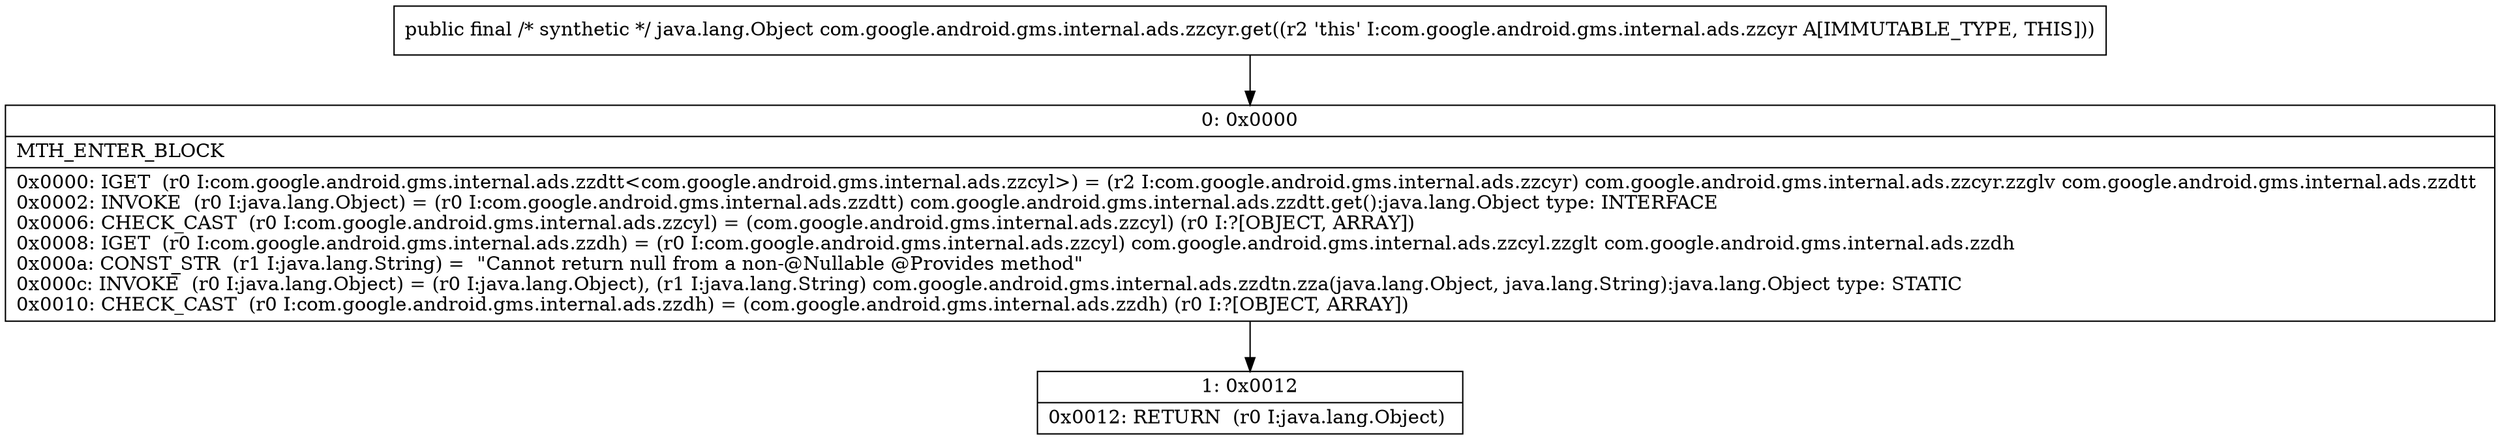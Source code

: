 digraph "CFG forcom.google.android.gms.internal.ads.zzcyr.get()Ljava\/lang\/Object;" {
Node_0 [shape=record,label="{0\:\ 0x0000|MTH_ENTER_BLOCK\l|0x0000: IGET  (r0 I:com.google.android.gms.internal.ads.zzdtt\<com.google.android.gms.internal.ads.zzcyl\>) = (r2 I:com.google.android.gms.internal.ads.zzcyr) com.google.android.gms.internal.ads.zzcyr.zzglv com.google.android.gms.internal.ads.zzdtt \l0x0002: INVOKE  (r0 I:java.lang.Object) = (r0 I:com.google.android.gms.internal.ads.zzdtt) com.google.android.gms.internal.ads.zzdtt.get():java.lang.Object type: INTERFACE \l0x0006: CHECK_CAST  (r0 I:com.google.android.gms.internal.ads.zzcyl) = (com.google.android.gms.internal.ads.zzcyl) (r0 I:?[OBJECT, ARRAY]) \l0x0008: IGET  (r0 I:com.google.android.gms.internal.ads.zzdh) = (r0 I:com.google.android.gms.internal.ads.zzcyl) com.google.android.gms.internal.ads.zzcyl.zzglt com.google.android.gms.internal.ads.zzdh \l0x000a: CONST_STR  (r1 I:java.lang.String) =  \"Cannot return null from a non\-@Nullable @Provides method\" \l0x000c: INVOKE  (r0 I:java.lang.Object) = (r0 I:java.lang.Object), (r1 I:java.lang.String) com.google.android.gms.internal.ads.zzdtn.zza(java.lang.Object, java.lang.String):java.lang.Object type: STATIC \l0x0010: CHECK_CAST  (r0 I:com.google.android.gms.internal.ads.zzdh) = (com.google.android.gms.internal.ads.zzdh) (r0 I:?[OBJECT, ARRAY]) \l}"];
Node_1 [shape=record,label="{1\:\ 0x0012|0x0012: RETURN  (r0 I:java.lang.Object) \l}"];
MethodNode[shape=record,label="{public final \/* synthetic *\/ java.lang.Object com.google.android.gms.internal.ads.zzcyr.get((r2 'this' I:com.google.android.gms.internal.ads.zzcyr A[IMMUTABLE_TYPE, THIS])) }"];
MethodNode -> Node_0;
Node_0 -> Node_1;
}

